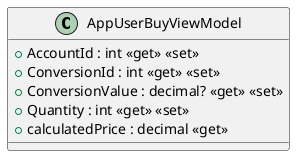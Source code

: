 @startuml
class AppUserBuyViewModel {
    + AccountId : int <<get>> <<set>>
    + ConversionId : int <<get>> <<set>>
    + ConversionValue : decimal? <<get>> <<set>>
    + Quantity : int <<get>> <<set>>
    + calculatedPrice : decimal <<get>>
}
@enduml
